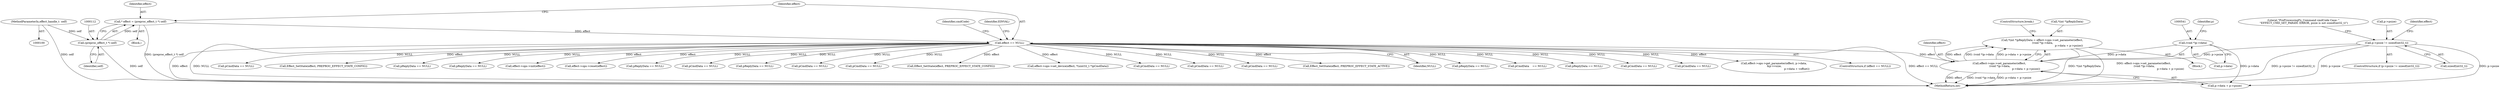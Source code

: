 digraph "0_Android_aeea52da00d210587fb3ed895de3d5f2e0264c88_9@integer" {
"1000533" [label="(Call,*(int *)pReplyData = effect->ops->set_parameter(effect,\n (void *)p->data,\n                                                                p->data + p->psize))"];
"1000538" [label="(Call,effect->ops->set_parameter(effect,\n (void *)p->data,\n                                                                p->data + p->psize))"];
"1000117" [label="(Call,effect == NULL)"];
"1000109" [label="(Call,* effect = (preproc_effect_t *) self)"];
"1000111" [label="(Call,(preproc_effect_t *) self)"];
"1000101" [label="(MethodParameterIn,effect_handle_t  self)"];
"1000540" [label="(Call,(void *)p->data)"];
"1000514" [label="(Call,p->psize != sizeof(int32_t))"];
"1000125" [label="(Identifier,cmdCode)"];
"1000539" [label="(Identifier,effect)"];
"1000552" [label="(ControlStructure,break;)"];
"1000556" [label="(Call,pReplyData == NULL)"];
"1000149" [label="(Call,effect->ops->init(effect))"];
"1000356" [label="(Call,effect->ops->reset(effect))"];
"1000538" [label="(Call,effect->ops->set_parameter(effect,\n (void *)p->data,\n                                                                p->data + p->psize))"];
"1000253" [label="(Call,pReplyData == NULL)"];
"1000651" [label="(Call,pCmdData == NULL)"];
"1000533" [label="(Call,*(int *)pReplyData = effect->ops->set_parameter(effect,\n (void *)p->data,\n                                                                p->data + p->psize))"];
"1000534" [label="(Call,*(int *)pReplyData)"];
"1000514" [label="(Call,p->psize != sizeof(int32_t))"];
"1000586" [label="(Call,pReplyData == NULL)"];
"1001157" [label="(Call,pCmdData == NULL)"];
"1000617" [label="(Call,pCmdData == NULL)"];
"1000123" [label="(Identifier,EINVAL)"];
"1000609" [label="(Call,Effect_SetState(effect, PREPROC_EFFECT_STATE_CONFIG))"];
"1000532" [label="(Block,)"];
"1000529" [label="(Identifier,effect)"];
"1000513" [label="(ControlStructure,if (p->psize != sizeof(int32_t)))"];
"1000637" [label="(Call,effect->ops->set_device(effect, *(uint32_t *)pCmdData))"];
"1000737" [label="(Call,pCmdData == NULL)"];
"1001053" [label="(Call,pCmdData == NULL)"];
"1000547" [label="(Identifier,p)"];
"1001318" [label="(MethodReturn,int)"];
"1000522" [label="(Literal,\"PreProcessingFx_Command cmdCode Case: \"\n \"EFFECT_CMD_SET_PARAM: ERROR, psize is not sizeof(int32_t)\")"];
"1000540" [label="(Call,(void *)p->data)"];
"1000875" [label="(Call,pCmdData == NULL)"];
"1000109" [label="(Call,* effect = (preproc_effect_t *) self)"];
"1000579" [label="(Call,Effect_SetState(effect, PREPROC_EFFECT_STATE_ACTIVE))"];
"1000119" [label="(Identifier,NULL)"];
"1000818" [label="(Call,pReplyData == NULL)"];
"1000110" [label="(Identifier,effect)"];
"1000162" [label="(Call,pCmdData    == NULL)"];
"1000113" [label="(Identifier,self)"];
"1000117" [label="(Call,effect == NULL)"];
"1000545" [label="(Call,p->data + p->psize)"];
"1000130" [label="(Call,pReplyData == NULL)"];
"1000107" [label="(Block,)"];
"1000518" [label="(Call,sizeof(int32_t))"];
"1000480" [label="(Call,pCmdData == NULL)"];
"1000278" [label="(Call,pCmdData == NULL)"];
"1000450" [label="(Call,effect->ops->get_parameter(effect, p->data,\n &p->vsize,\n                                                       p->data + voffset))"];
"1000542" [label="(Call,p->data)"];
"1000116" [label="(ControlStructure,if (effect == NULL))"];
"1000369" [label="(Call,pCmdData == NULL)"];
"1000101" [label="(MethodParameterIn,effect_handle_t  self)"];
"1000515" [label="(Call,p->psize)"];
"1000111" [label="(Call,(preproc_effect_t *) self)"];
"1000118" [label="(Identifier,effect)"];
"1000246" [label="(Call,Effect_SetState(effect, PREPROC_EFFECT_STATE_CONFIG))"];
"1000326" [label="(Call,pReplyData == NULL)"];
"1000533" -> "1000532"  [label="AST: "];
"1000533" -> "1000538"  [label="CFG: "];
"1000534" -> "1000533"  [label="AST: "];
"1000538" -> "1000533"  [label="AST: "];
"1000552" -> "1000533"  [label="CFG: "];
"1000533" -> "1001318"  [label="DDG: *(int *)pReplyData"];
"1000533" -> "1001318"  [label="DDG: effect->ops->set_parameter(effect,\n (void *)p->data,\n                                                                p->data + p->psize)"];
"1000538" -> "1000533"  [label="DDG: effect"];
"1000538" -> "1000533"  [label="DDG: (void *)p->data"];
"1000538" -> "1000533"  [label="DDG: p->data + p->psize"];
"1000538" -> "1000545"  [label="CFG: "];
"1000539" -> "1000538"  [label="AST: "];
"1000540" -> "1000538"  [label="AST: "];
"1000545" -> "1000538"  [label="AST: "];
"1000538" -> "1001318"  [label="DDG: (void *)p->data"];
"1000538" -> "1001318"  [label="DDG: p->data + p->psize"];
"1000538" -> "1001318"  [label="DDG: effect"];
"1000117" -> "1000538"  [label="DDG: effect"];
"1000540" -> "1000538"  [label="DDG: p->data"];
"1000514" -> "1000538"  [label="DDG: p->psize"];
"1000117" -> "1000116"  [label="AST: "];
"1000117" -> "1000119"  [label="CFG: "];
"1000118" -> "1000117"  [label="AST: "];
"1000119" -> "1000117"  [label="AST: "];
"1000123" -> "1000117"  [label="CFG: "];
"1000125" -> "1000117"  [label="CFG: "];
"1000117" -> "1001318"  [label="DDG: effect == NULL"];
"1000117" -> "1001318"  [label="DDG: effect"];
"1000117" -> "1001318"  [label="DDG: NULL"];
"1000109" -> "1000117"  [label="DDG: effect"];
"1000117" -> "1000130"  [label="DDG: NULL"];
"1000117" -> "1000149"  [label="DDG: effect"];
"1000117" -> "1000162"  [label="DDG: NULL"];
"1000117" -> "1000246"  [label="DDG: effect"];
"1000117" -> "1000253"  [label="DDG: NULL"];
"1000117" -> "1000278"  [label="DDG: NULL"];
"1000117" -> "1000326"  [label="DDG: NULL"];
"1000117" -> "1000356"  [label="DDG: effect"];
"1000117" -> "1000369"  [label="DDG: NULL"];
"1000117" -> "1000450"  [label="DDG: effect"];
"1000117" -> "1000480"  [label="DDG: NULL"];
"1000117" -> "1000556"  [label="DDG: NULL"];
"1000117" -> "1000579"  [label="DDG: effect"];
"1000117" -> "1000586"  [label="DDG: NULL"];
"1000117" -> "1000609"  [label="DDG: effect"];
"1000117" -> "1000617"  [label="DDG: NULL"];
"1000117" -> "1000637"  [label="DDG: effect"];
"1000117" -> "1000651"  [label="DDG: NULL"];
"1000117" -> "1000737"  [label="DDG: NULL"];
"1000117" -> "1000818"  [label="DDG: NULL"];
"1000117" -> "1000875"  [label="DDG: NULL"];
"1000117" -> "1001053"  [label="DDG: NULL"];
"1000117" -> "1001157"  [label="DDG: NULL"];
"1000109" -> "1000107"  [label="AST: "];
"1000109" -> "1000111"  [label="CFG: "];
"1000110" -> "1000109"  [label="AST: "];
"1000111" -> "1000109"  [label="AST: "];
"1000118" -> "1000109"  [label="CFG: "];
"1000109" -> "1001318"  [label="DDG: (preproc_effect_t *) self"];
"1000111" -> "1000109"  [label="DDG: self"];
"1000111" -> "1000113"  [label="CFG: "];
"1000112" -> "1000111"  [label="AST: "];
"1000113" -> "1000111"  [label="AST: "];
"1000111" -> "1001318"  [label="DDG: self"];
"1000101" -> "1000111"  [label="DDG: self"];
"1000101" -> "1000100"  [label="AST: "];
"1000101" -> "1001318"  [label="DDG: self"];
"1000540" -> "1000542"  [label="CFG: "];
"1000541" -> "1000540"  [label="AST: "];
"1000542" -> "1000540"  [label="AST: "];
"1000547" -> "1000540"  [label="CFG: "];
"1000540" -> "1000545"  [label="DDG: p->data"];
"1000514" -> "1000513"  [label="AST: "];
"1000514" -> "1000518"  [label="CFG: "];
"1000515" -> "1000514"  [label="AST: "];
"1000518" -> "1000514"  [label="AST: "];
"1000522" -> "1000514"  [label="CFG: "];
"1000529" -> "1000514"  [label="CFG: "];
"1000514" -> "1001318"  [label="DDG: p->psize != sizeof(int32_t)"];
"1000514" -> "1001318"  [label="DDG: p->psize"];
"1000514" -> "1000545"  [label="DDG: p->psize"];
}
